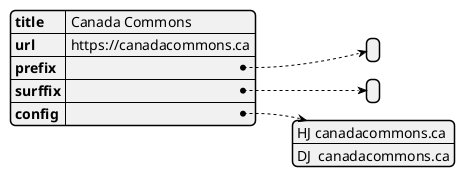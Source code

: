 @startjson
{
   "title":"Canada Commons",
   "url":"https://canadacommons.ca",
   "prefix": [""],
   "surffix": [""],
   "config": ["HJ canadacommons.ca", "DJ  canadacommons.ca"]
}
@endjson

@startuml
entity Stanza{
  + id (PK)
  --
  * title: text
  * url: text
  * config: text
  prefix: text
  surffix: text
  time: date
}

entity SpecialHeader{
  + id (PK)
  --
  * header: text
  time: date
}


object User
object JsApp
object ApiServices

JsApp => ApiServices : Get
@enduml
